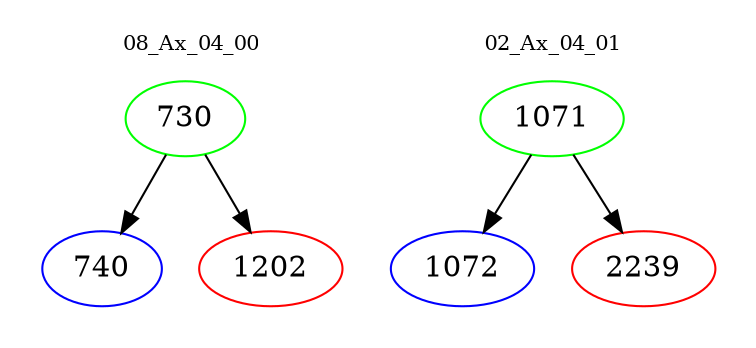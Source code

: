 digraph{
subgraph cluster_0 {
color = white
label = "08_Ax_04_00";
fontsize=10;
T0_730 [label="730", color="green"]
T0_730 -> T0_740 [color="black"]
T0_740 [label="740", color="blue"]
T0_730 -> T0_1202 [color="black"]
T0_1202 [label="1202", color="red"]
}
subgraph cluster_1 {
color = white
label = "02_Ax_04_01";
fontsize=10;
T1_1071 [label="1071", color="green"]
T1_1071 -> T1_1072 [color="black"]
T1_1072 [label="1072", color="blue"]
T1_1071 -> T1_2239 [color="black"]
T1_2239 [label="2239", color="red"]
}
}
